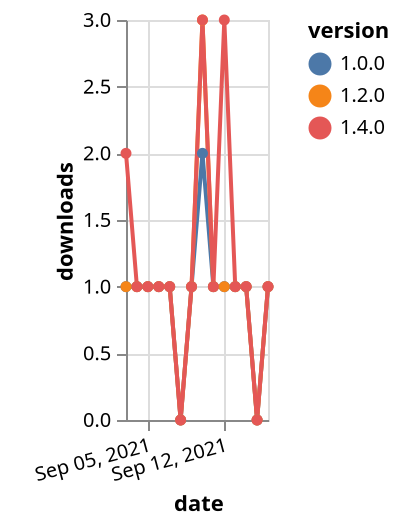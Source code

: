{"$schema": "https://vega.github.io/schema/vega-lite/v5.json", "description": "A simple bar chart with embedded data.", "data": {"values": [{"date": "2021-09-03", "total": 171, "delta": 1, "version": "1.0.0"}, {"date": "2021-09-04", "total": 172, "delta": 1, "version": "1.0.0"}, {"date": "2021-09-05", "total": 173, "delta": 1, "version": "1.0.0"}, {"date": "2021-09-06", "total": 174, "delta": 1, "version": "1.0.0"}, {"date": "2021-09-07", "total": 175, "delta": 1, "version": "1.0.0"}, {"date": "2021-09-08", "total": 175, "delta": 0, "version": "1.0.0"}, {"date": "2021-09-09", "total": 176, "delta": 1, "version": "1.0.0"}, {"date": "2021-09-10", "total": 178, "delta": 2, "version": "1.0.0"}, {"date": "2021-09-11", "total": 179, "delta": 1, "version": "1.0.0"}, {"date": "2021-09-12", "total": 180, "delta": 1, "version": "1.0.0"}, {"date": "2021-09-13", "total": 181, "delta": 1, "version": "1.0.0"}, {"date": "2021-09-14", "total": 182, "delta": 1, "version": "1.0.0"}, {"date": "2021-09-15", "total": 182, "delta": 0, "version": "1.0.0"}, {"date": "2021-09-16", "total": 183, "delta": 1, "version": "1.0.0"}, {"date": "2021-09-03", "total": 194, "delta": 1, "version": "1.2.0"}, {"date": "2021-09-04", "total": 195, "delta": 1, "version": "1.2.0"}, {"date": "2021-09-05", "total": 196, "delta": 1, "version": "1.2.0"}, {"date": "2021-09-06", "total": 197, "delta": 1, "version": "1.2.0"}, {"date": "2021-09-07", "total": 198, "delta": 1, "version": "1.2.0"}, {"date": "2021-09-08", "total": 198, "delta": 0, "version": "1.2.0"}, {"date": "2021-09-09", "total": 199, "delta": 1, "version": "1.2.0"}, {"date": "2021-09-10", "total": 202, "delta": 3, "version": "1.2.0"}, {"date": "2021-09-11", "total": 203, "delta": 1, "version": "1.2.0"}, {"date": "2021-09-12", "total": 204, "delta": 1, "version": "1.2.0"}, {"date": "2021-09-13", "total": 205, "delta": 1, "version": "1.2.0"}, {"date": "2021-09-14", "total": 206, "delta": 1, "version": "1.2.0"}, {"date": "2021-09-15", "total": 206, "delta": 0, "version": "1.2.0"}, {"date": "2021-09-16", "total": 207, "delta": 1, "version": "1.2.0"}, {"date": "2021-09-03", "total": 129, "delta": 2, "version": "1.4.0"}, {"date": "2021-09-04", "total": 130, "delta": 1, "version": "1.4.0"}, {"date": "2021-09-05", "total": 131, "delta": 1, "version": "1.4.0"}, {"date": "2021-09-06", "total": 132, "delta": 1, "version": "1.4.0"}, {"date": "2021-09-07", "total": 133, "delta": 1, "version": "1.4.0"}, {"date": "2021-09-08", "total": 133, "delta": 0, "version": "1.4.0"}, {"date": "2021-09-09", "total": 134, "delta": 1, "version": "1.4.0"}, {"date": "2021-09-10", "total": 137, "delta": 3, "version": "1.4.0"}, {"date": "2021-09-11", "total": 138, "delta": 1, "version": "1.4.0"}, {"date": "2021-09-12", "total": 141, "delta": 3, "version": "1.4.0"}, {"date": "2021-09-13", "total": 142, "delta": 1, "version": "1.4.0"}, {"date": "2021-09-14", "total": 143, "delta": 1, "version": "1.4.0"}, {"date": "2021-09-15", "total": 143, "delta": 0, "version": "1.4.0"}, {"date": "2021-09-16", "total": 144, "delta": 1, "version": "1.4.0"}]}, "width": "container", "mark": {"type": "line", "point": {"filled": true}}, "encoding": {"x": {"field": "date", "type": "temporal", "timeUnit": "yearmonthdate", "title": "date", "axis": {"labelAngle": -15}}, "y": {"field": "delta", "type": "quantitative", "title": "downloads"}, "color": {"field": "version", "type": "nominal"}, "tooltip": {"field": "delta"}}}